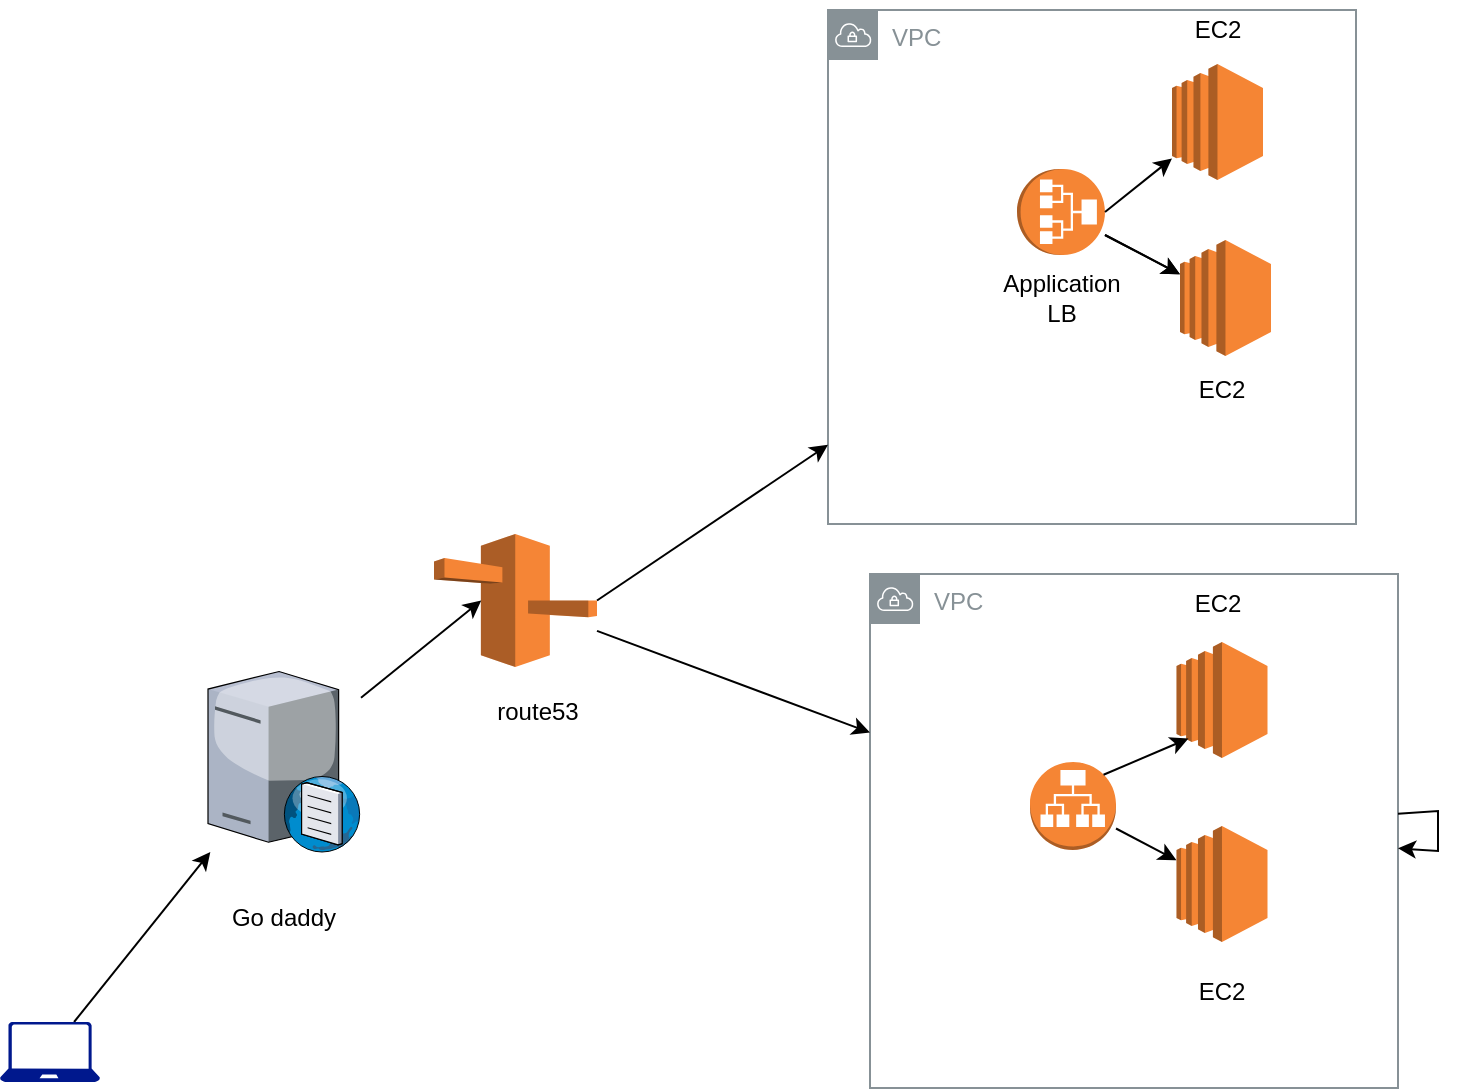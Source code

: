 <mxfile version="24.0.2" type="github">
  <diagram name="Page-1" id="XMXRdaRko00UF5NanAgS">
    <mxGraphModel dx="1010" dy="674" grid="0" gridSize="10" guides="1" tooltips="1" connect="1" arrows="1" fold="1" page="1" pageScale="1" pageWidth="850" pageHeight="1100" math="0" shadow="0">
      <root>
        <mxCell id="0" />
        <mxCell id="1" parent="0" />
        <mxCell id="sGE9HZtsF7V_BMND4J4V-2" value="VPC" style="sketch=0;outlineConnect=0;gradientColor=none;html=1;whiteSpace=wrap;fontSize=12;fontStyle=0;shape=mxgraph.aws4.group;grIcon=mxgraph.aws4.group_vpc;strokeColor=#879196;fillColor=none;verticalAlign=top;align=left;spacingLeft=30;fontColor=#879196;dashed=0;" vertex="1" parent="1">
          <mxGeometry x="451" y="147" width="264" height="257" as="geometry" />
        </mxCell>
        <mxCell id="sGE9HZtsF7V_BMND4J4V-3" value="" style="outlineConnect=0;dashed=0;verticalLabelPosition=bottom;verticalAlign=top;align=center;html=1;shape=mxgraph.aws3.ec2;fillColor=#F58534;gradientColor=none;" vertex="1" parent="1">
          <mxGeometry x="623" y="174" width="45.5" height="58" as="geometry" />
        </mxCell>
        <mxCell id="sGE9HZtsF7V_BMND4J4V-4" value="" style="outlineConnect=0;dashed=0;verticalLabelPosition=bottom;verticalAlign=top;align=center;html=1;shape=mxgraph.aws3.ec2;fillColor=#F58534;gradientColor=none;" vertex="1" parent="1">
          <mxGeometry x="627" y="262" width="45.5" height="58" as="geometry" />
        </mxCell>
        <mxCell id="sGE9HZtsF7V_BMND4J4V-21" value="" style="edgeStyle=none;rounded=0;orthogonalLoop=1;jettySize=auto;html=1;" edge="1" parent="1" source="sGE9HZtsF7V_BMND4J4V-5" target="sGE9HZtsF7V_BMND4J4V-4">
          <mxGeometry relative="1" as="geometry" />
        </mxCell>
        <mxCell id="sGE9HZtsF7V_BMND4J4V-22" value="" style="edgeStyle=none;rounded=0;orthogonalLoop=1;jettySize=auto;html=1;" edge="1" parent="1" source="sGE9HZtsF7V_BMND4J4V-5" target="sGE9HZtsF7V_BMND4J4V-4">
          <mxGeometry relative="1" as="geometry" />
        </mxCell>
        <mxCell id="sGE9HZtsF7V_BMND4J4V-5" value="" style="outlineConnect=0;dashed=0;verticalLabelPosition=bottom;verticalAlign=top;align=center;html=1;shape=mxgraph.aws3.application_load_balancer;fillColor=#F58534;gradientColor=none;direction=south;" vertex="1" parent="1">
          <mxGeometry x="545.5" y="226.5" width="44" height="43" as="geometry" />
        </mxCell>
        <mxCell id="sGE9HZtsF7V_BMND4J4V-7" value="" style="edgeStyle=none;rounded=0;orthogonalLoop=1;jettySize=auto;html=1;exitX=1;exitY=0.5;exitDx=0;exitDy=0;exitPerimeter=0;" edge="1" parent="1" source="sGE9HZtsF7V_BMND4J4V-6" target="sGE9HZtsF7V_BMND4J4V-2">
          <mxGeometry relative="1" as="geometry" />
        </mxCell>
        <mxCell id="sGE9HZtsF7V_BMND4J4V-6" value="" style="outlineConnect=0;dashed=0;verticalLabelPosition=bottom;verticalAlign=top;align=center;html=1;shape=mxgraph.aws3.route_53;fillColor=#F58536;gradientColor=none;" vertex="1" parent="1">
          <mxGeometry x="254" y="409" width="81.5" height="66.5" as="geometry" />
        </mxCell>
        <mxCell id="sGE9HZtsF7V_BMND4J4V-9" value="route53" style="text;strokeColor=none;align=center;fillColor=none;html=1;verticalAlign=middle;whiteSpace=wrap;rounded=0;" vertex="1" parent="1">
          <mxGeometry x="275.5" y="483" width="60" height="30" as="geometry" />
        </mxCell>
        <mxCell id="sGE9HZtsF7V_BMND4J4V-10" value="Application LB" style="text;strokeColor=none;align=center;fillColor=none;html=1;verticalAlign=middle;whiteSpace=wrap;rounded=0;" vertex="1" parent="1">
          <mxGeometry x="537.5" y="276" width="60" height="30" as="geometry" />
        </mxCell>
        <mxCell id="sGE9HZtsF7V_BMND4J4V-11" value="EC2" style="text;strokeColor=none;align=center;fillColor=none;html=1;verticalAlign=middle;whiteSpace=wrap;rounded=0;" vertex="1" parent="1">
          <mxGeometry x="615.75" y="142" width="60" height="30" as="geometry" />
        </mxCell>
        <mxCell id="sGE9HZtsF7V_BMND4J4V-12" value="EC2" style="text;strokeColor=none;align=center;fillColor=none;html=1;verticalAlign=middle;whiteSpace=wrap;rounded=0;" vertex="1" parent="1">
          <mxGeometry x="618" y="322" width="60" height="30" as="geometry" />
        </mxCell>
        <mxCell id="sGE9HZtsF7V_BMND4J4V-13" value="VPC" style="sketch=0;outlineConnect=0;gradientColor=none;html=1;whiteSpace=wrap;fontSize=12;fontStyle=0;shape=mxgraph.aws4.group;grIcon=mxgraph.aws4.group_vpc;strokeColor=#879196;fillColor=none;verticalAlign=top;align=left;spacingLeft=30;fontColor=#879196;dashed=0;" vertex="1" parent="1">
          <mxGeometry x="472" y="429" width="264" height="257" as="geometry" />
        </mxCell>
        <mxCell id="sGE9HZtsF7V_BMND4J4V-34" value="" style="edgeStyle=none;rounded=0;orthogonalLoop=1;jettySize=auto;html=1;" edge="1" parent="1" source="sGE9HZtsF7V_BMND4J4V-14" target="sGE9HZtsF7V_BMND4J4V-16">
          <mxGeometry relative="1" as="geometry" />
        </mxCell>
        <mxCell id="sGE9HZtsF7V_BMND4J4V-14" value="" style="outlineConnect=0;dashed=0;verticalLabelPosition=bottom;verticalAlign=top;align=center;html=1;shape=mxgraph.aws3.application_load_balancer;fillColor=#F58534;gradientColor=none;" vertex="1" parent="1">
          <mxGeometry x="552" y="523" width="43" height="44" as="geometry" />
        </mxCell>
        <mxCell id="sGE9HZtsF7V_BMND4J4V-15" value="" style="outlineConnect=0;dashed=0;verticalLabelPosition=bottom;verticalAlign=top;align=center;html=1;shape=mxgraph.aws3.ec2;fillColor=#F58534;gradientColor=none;" vertex="1" parent="1">
          <mxGeometry x="625.25" y="463" width="45.5" height="58" as="geometry" />
        </mxCell>
        <mxCell id="sGE9HZtsF7V_BMND4J4V-16" value="" style="outlineConnect=0;dashed=0;verticalLabelPosition=bottom;verticalAlign=top;align=center;html=1;shape=mxgraph.aws3.ec2;fillColor=#F58534;gradientColor=none;" vertex="1" parent="1">
          <mxGeometry x="625.25" y="555" width="45.5" height="58" as="geometry" />
        </mxCell>
        <mxCell id="sGE9HZtsF7V_BMND4J4V-17" value="EC2" style="text;strokeColor=none;align=center;fillColor=none;html=1;verticalAlign=middle;whiteSpace=wrap;rounded=0;" vertex="1" parent="1">
          <mxGeometry x="615.75" y="429.25" width="60" height="30" as="geometry" />
        </mxCell>
        <mxCell id="sGE9HZtsF7V_BMND4J4V-18" value="EC2" style="text;strokeColor=none;align=center;fillColor=none;html=1;verticalAlign=middle;whiteSpace=wrap;rounded=0;" vertex="1" parent="1">
          <mxGeometry x="618" y="623" width="60" height="30" as="geometry" />
        </mxCell>
        <mxCell id="sGE9HZtsF7V_BMND4J4V-25" value="" style="verticalLabelPosition=bottom;sketch=0;aspect=fixed;html=1;verticalAlign=top;strokeColor=none;align=center;outlineConnect=0;shape=mxgraph.citrix.dns_server;" vertex="1" parent="1">
          <mxGeometry x="141" y="475.5" width="76.5" height="92.5" as="geometry" />
        </mxCell>
        <mxCell id="sGE9HZtsF7V_BMND4J4V-28" value="Go daddy" style="text;strokeColor=none;align=center;fillColor=none;html=1;verticalAlign=middle;whiteSpace=wrap;rounded=0;" vertex="1" parent="1">
          <mxGeometry x="149.25" y="586" width="60" height="30" as="geometry" />
        </mxCell>
        <mxCell id="sGE9HZtsF7V_BMND4J4V-29" value="" style="edgeStyle=none;rounded=0;orthogonalLoop=1;jettySize=auto;html=1;" edge="1" parent="1" source="sGE9HZtsF7V_BMND4J4V-6" target="sGE9HZtsF7V_BMND4J4V-13">
          <mxGeometry relative="1" as="geometry">
            <mxPoint x="284" y="454" as="sourcePoint" />
            <mxPoint x="479" y="345" as="targetPoint" />
          </mxGeometry>
        </mxCell>
        <mxCell id="sGE9HZtsF7V_BMND4J4V-30" style="edgeStyle=none;rounded=0;orthogonalLoop=1;jettySize=auto;html=1;entryX=0.29;entryY=0.5;entryDx=0;entryDy=0;entryPerimeter=0;" edge="1" parent="1" source="sGE9HZtsF7V_BMND4J4V-25" target="sGE9HZtsF7V_BMND4J4V-6">
          <mxGeometry relative="1" as="geometry" />
        </mxCell>
        <mxCell id="sGE9HZtsF7V_BMND4J4V-31" value="" style="edgeStyle=none;rounded=0;orthogonalLoop=1;jettySize=auto;html=1;exitX=0.5;exitY=0;exitDx=0;exitDy=0;exitPerimeter=0;" edge="1" parent="1" source="sGE9HZtsF7V_BMND4J4V-5" target="sGE9HZtsF7V_BMND4J4V-3">
          <mxGeometry relative="1" as="geometry">
            <mxPoint x="600" y="270" as="sourcePoint" />
            <mxPoint x="637" y="289" as="targetPoint" />
          </mxGeometry>
        </mxCell>
        <mxCell id="sGE9HZtsF7V_BMND4J4V-35" value="" style="edgeStyle=none;rounded=0;orthogonalLoop=1;jettySize=auto;html=1;exitX=0.855;exitY=0.145;exitDx=0;exitDy=0;exitPerimeter=0;" edge="1" parent="1" source="sGE9HZtsF7V_BMND4J4V-14">
          <mxGeometry relative="1" as="geometry">
            <mxPoint x="584.995" y="458.63" as="sourcePoint" />
            <mxPoint x="631.23" y="511.25" as="targetPoint" />
            <Array as="points" />
          </mxGeometry>
        </mxCell>
        <mxCell id="sGE9HZtsF7V_BMND4J4V-36" style="edgeStyle=none;rounded=0;orthogonalLoop=1;jettySize=auto;html=1;" edge="1" parent="1" source="sGE9HZtsF7V_BMND4J4V-13" target="sGE9HZtsF7V_BMND4J4V-13">
          <mxGeometry relative="1" as="geometry" />
        </mxCell>
        <mxCell id="sGE9HZtsF7V_BMND4J4V-38" style="edgeStyle=none;rounded=0;orthogonalLoop=1;jettySize=auto;html=1;" edge="1" parent="1" source="sGE9HZtsF7V_BMND4J4V-37" target="sGE9HZtsF7V_BMND4J4V-25">
          <mxGeometry relative="1" as="geometry" />
        </mxCell>
        <mxCell id="sGE9HZtsF7V_BMND4J4V-37" value="" style="sketch=0;aspect=fixed;pointerEvents=1;shadow=0;dashed=0;html=1;strokeColor=none;labelPosition=center;verticalLabelPosition=bottom;verticalAlign=top;align=center;fillColor=#00188D;shape=mxgraph.azure.laptop" vertex="1" parent="1">
          <mxGeometry x="37" y="653" width="50" height="30" as="geometry" />
        </mxCell>
      </root>
    </mxGraphModel>
  </diagram>
</mxfile>
